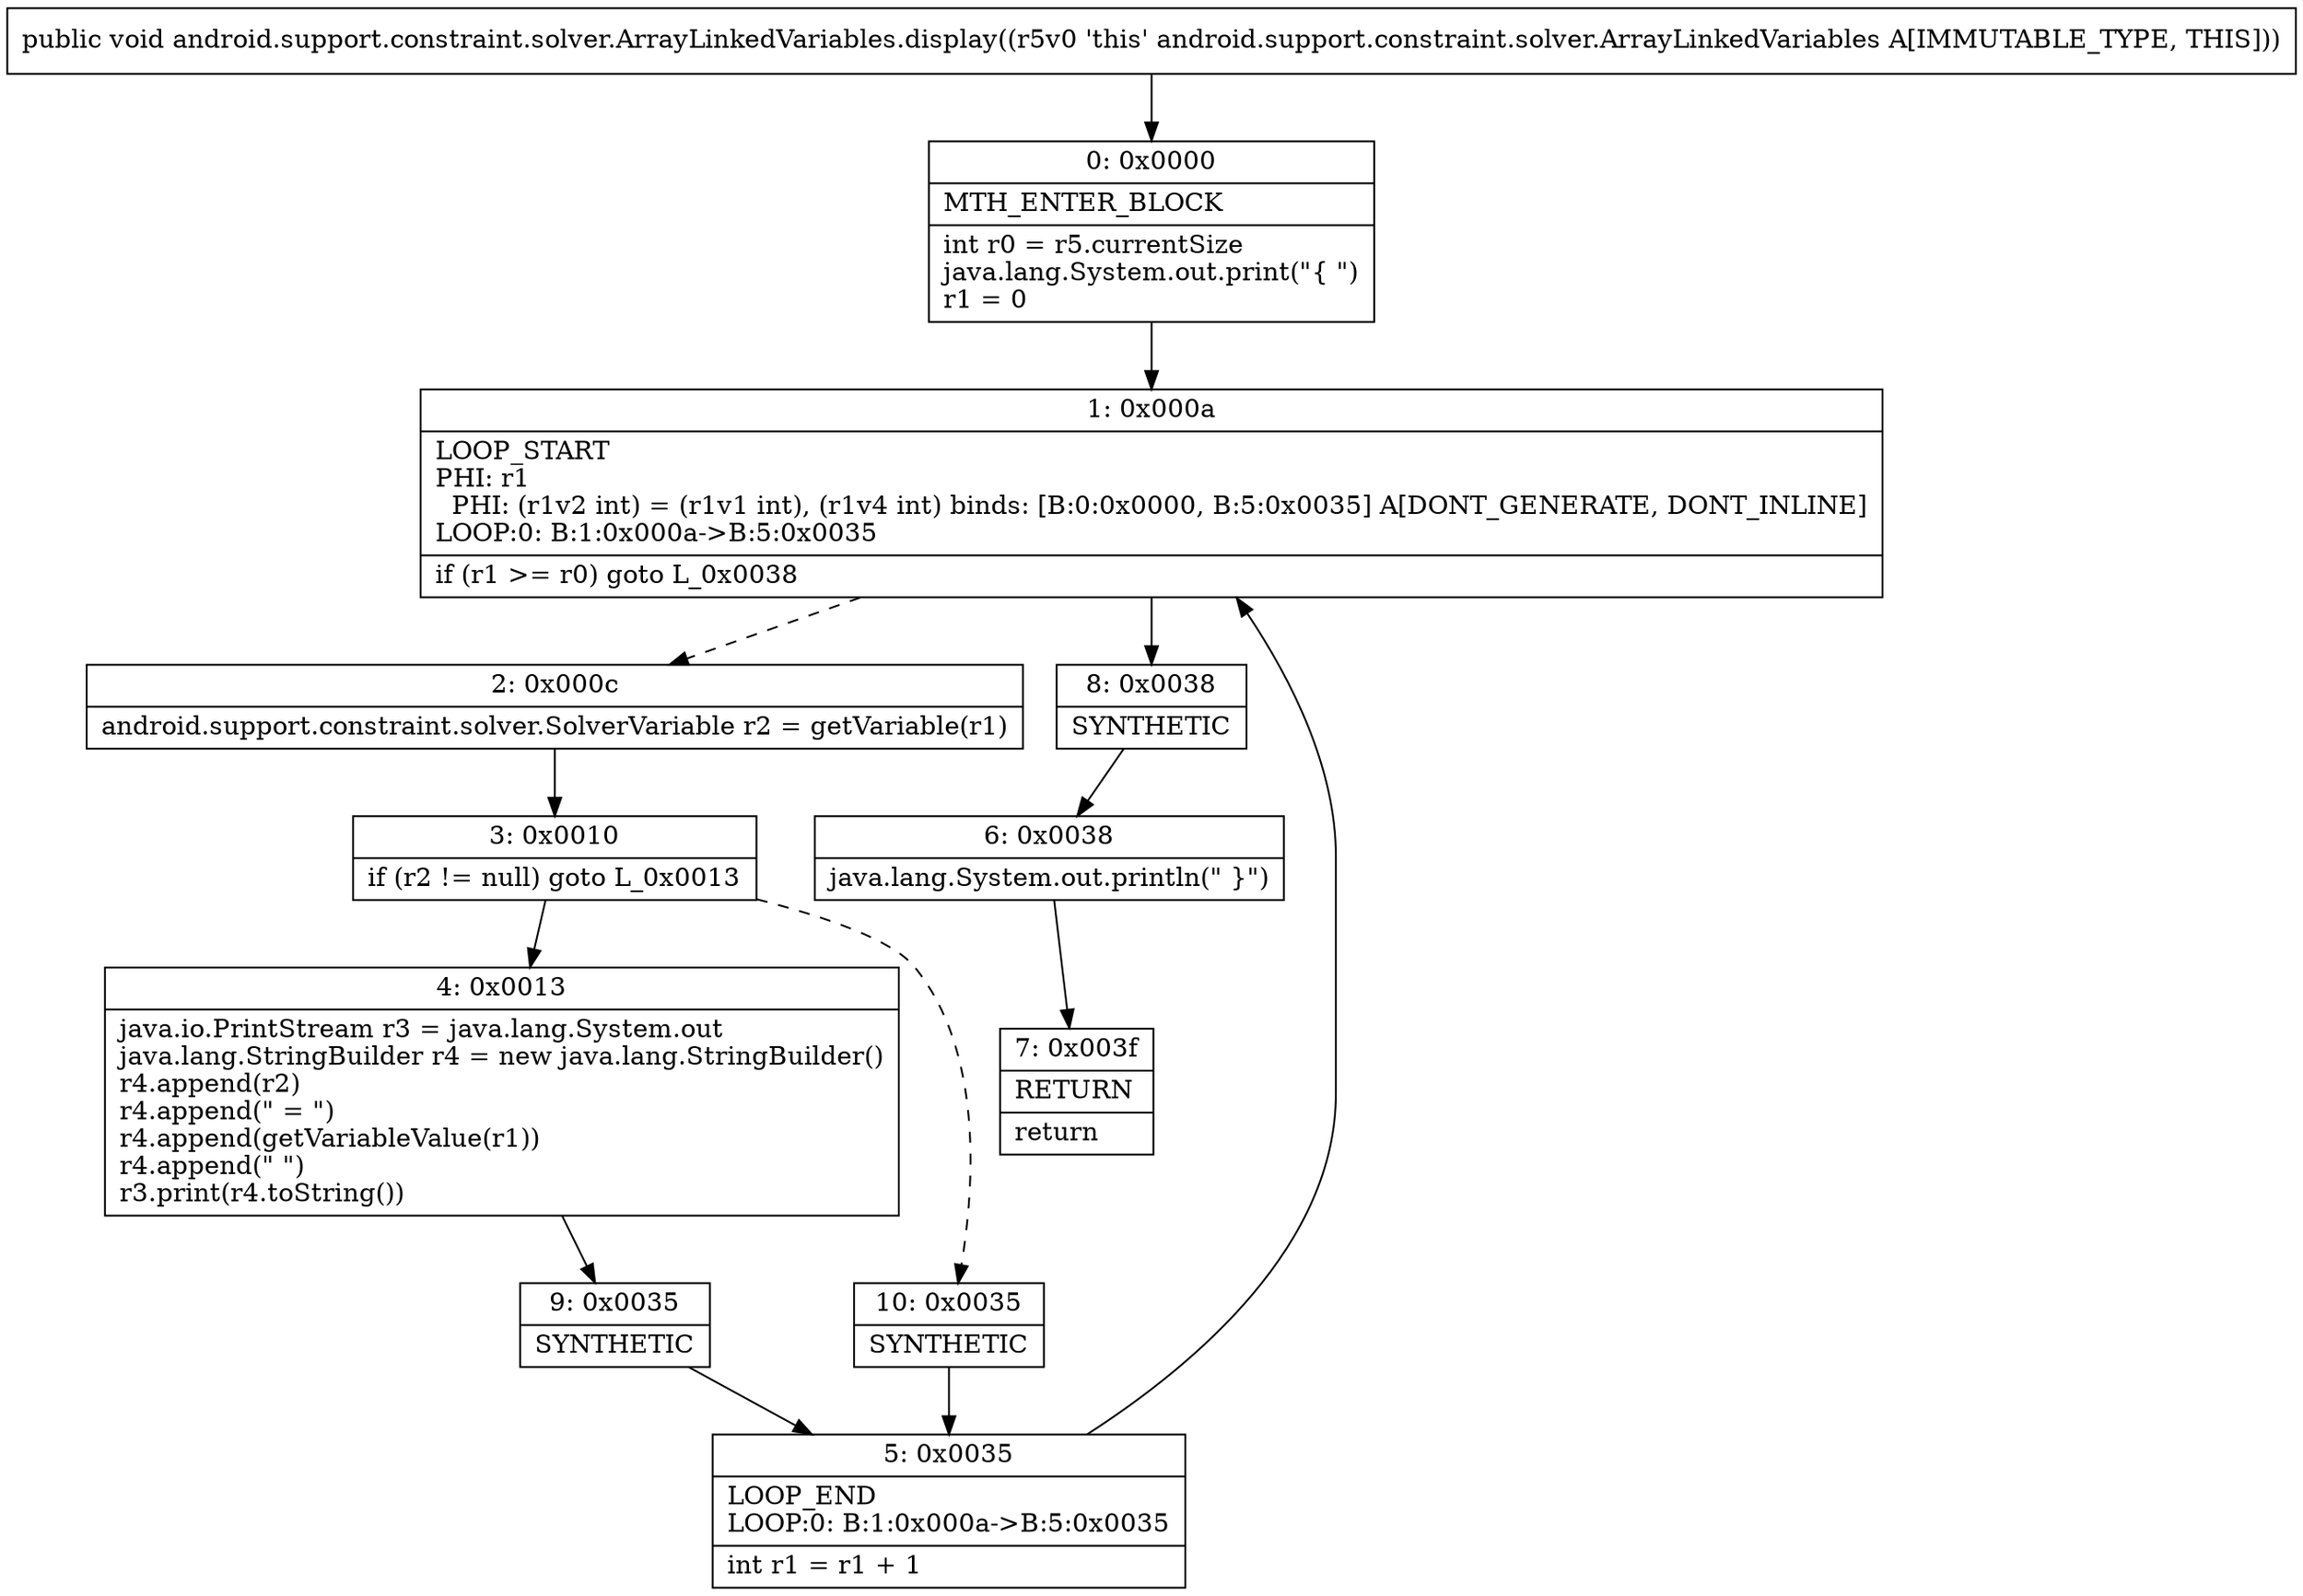 digraph "CFG forandroid.support.constraint.solver.ArrayLinkedVariables.display()V" {
Node_0 [shape=record,label="{0\:\ 0x0000|MTH_ENTER_BLOCK\l|int r0 = r5.currentSize\ljava.lang.System.out.print(\"\{ \")\lr1 = 0\l}"];
Node_1 [shape=record,label="{1\:\ 0x000a|LOOP_START\lPHI: r1 \l  PHI: (r1v2 int) = (r1v1 int), (r1v4 int) binds: [B:0:0x0000, B:5:0x0035] A[DONT_GENERATE, DONT_INLINE]\lLOOP:0: B:1:0x000a\-\>B:5:0x0035\l|if (r1 \>= r0) goto L_0x0038\l}"];
Node_2 [shape=record,label="{2\:\ 0x000c|android.support.constraint.solver.SolverVariable r2 = getVariable(r1)\l}"];
Node_3 [shape=record,label="{3\:\ 0x0010|if (r2 != null) goto L_0x0013\l}"];
Node_4 [shape=record,label="{4\:\ 0x0013|java.io.PrintStream r3 = java.lang.System.out\ljava.lang.StringBuilder r4 = new java.lang.StringBuilder()\lr4.append(r2)\lr4.append(\" = \")\lr4.append(getVariableValue(r1))\lr4.append(\" \")\lr3.print(r4.toString())\l}"];
Node_5 [shape=record,label="{5\:\ 0x0035|LOOP_END\lLOOP:0: B:1:0x000a\-\>B:5:0x0035\l|int r1 = r1 + 1\l}"];
Node_6 [shape=record,label="{6\:\ 0x0038|java.lang.System.out.println(\" \}\")\l}"];
Node_7 [shape=record,label="{7\:\ 0x003f|RETURN\l|return\l}"];
Node_8 [shape=record,label="{8\:\ 0x0038|SYNTHETIC\l}"];
Node_9 [shape=record,label="{9\:\ 0x0035|SYNTHETIC\l}"];
Node_10 [shape=record,label="{10\:\ 0x0035|SYNTHETIC\l}"];
MethodNode[shape=record,label="{public void android.support.constraint.solver.ArrayLinkedVariables.display((r5v0 'this' android.support.constraint.solver.ArrayLinkedVariables A[IMMUTABLE_TYPE, THIS])) }"];
MethodNode -> Node_0;
Node_0 -> Node_1;
Node_1 -> Node_2[style=dashed];
Node_1 -> Node_8;
Node_2 -> Node_3;
Node_3 -> Node_4;
Node_3 -> Node_10[style=dashed];
Node_4 -> Node_9;
Node_5 -> Node_1;
Node_6 -> Node_7;
Node_8 -> Node_6;
Node_9 -> Node_5;
Node_10 -> Node_5;
}

